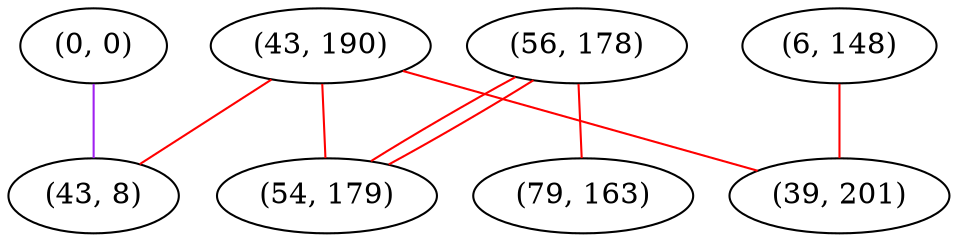graph "" {
"(0, 0)";
"(56, 178)";
"(43, 190)";
"(43, 8)";
"(79, 163)";
"(54, 179)";
"(6, 148)";
"(39, 201)";
"(0, 0)" -- "(43, 8)"  [color=purple, key=0, weight=4];
"(56, 178)" -- "(54, 179)"  [color=red, key=0, weight=1];
"(56, 178)" -- "(54, 179)"  [color=red, key=1, weight=1];
"(56, 178)" -- "(79, 163)"  [color=red, key=0, weight=1];
"(43, 190)" -- "(54, 179)"  [color=red, key=0, weight=1];
"(43, 190)" -- "(43, 8)"  [color=red, key=0, weight=1];
"(43, 190)" -- "(39, 201)"  [color=red, key=0, weight=1];
"(6, 148)" -- "(39, 201)"  [color=red, key=0, weight=1];
}
